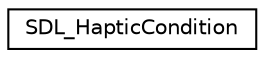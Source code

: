 digraph "Graphical Class Hierarchy"
{
  edge [fontname="Helvetica",fontsize="10",labelfontname="Helvetica",labelfontsize="10"];
  node [fontname="Helvetica",fontsize="10",shape=record];
  rankdir="LR";
  Node1 [label="SDL_HapticCondition",height=0.2,width=0.4,color="black", fillcolor="white", style="filled",URL="$struct_s_d_l___haptic_condition.html",tooltip="A structure containing a template for a Condition effect. "];
}
